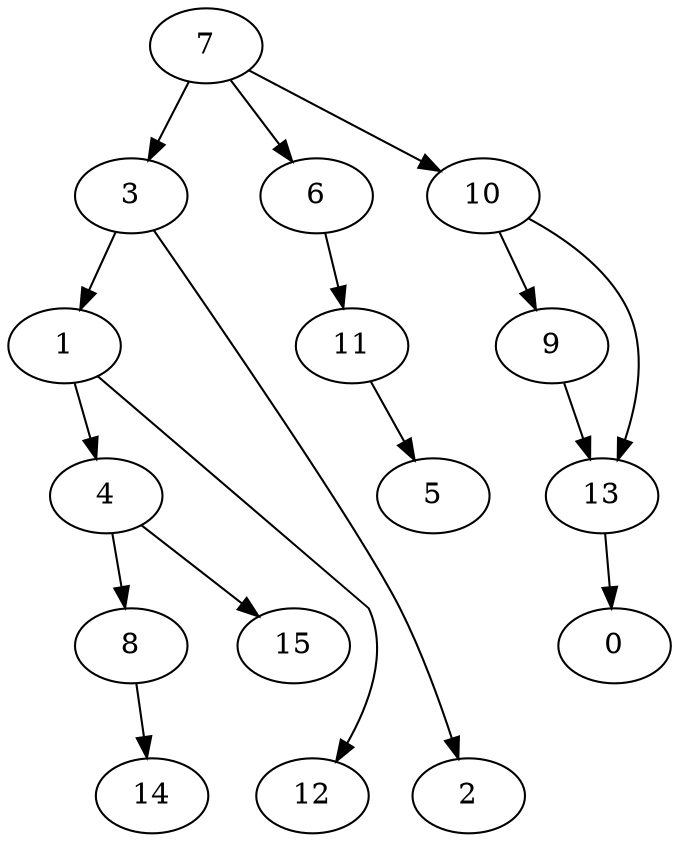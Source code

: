 digraph g {
0;
1;
2;
3;
4;
5;
6;
7;
8;
9;
10;
11;
12;
13;
14;
15;
1 -> 12 [weight=0];
1 -> 4 [weight=0];
3 -> 1 [weight=0];
3 -> 2 [weight=0];
4 -> 8 [weight=0];
4 -> 15 [weight=0];
6 -> 11 [weight=0];
7 -> 10 [weight=0];
7 -> 3 [weight=0];
7 -> 6 [weight=0];
8 -> 14 [weight=0];
9 -> 13 [weight=0];
10 -> 9 [weight=0];
10 -> 13 [weight=0];
11 -> 5 [weight=0];
13 -> 0 [weight=0];
}
